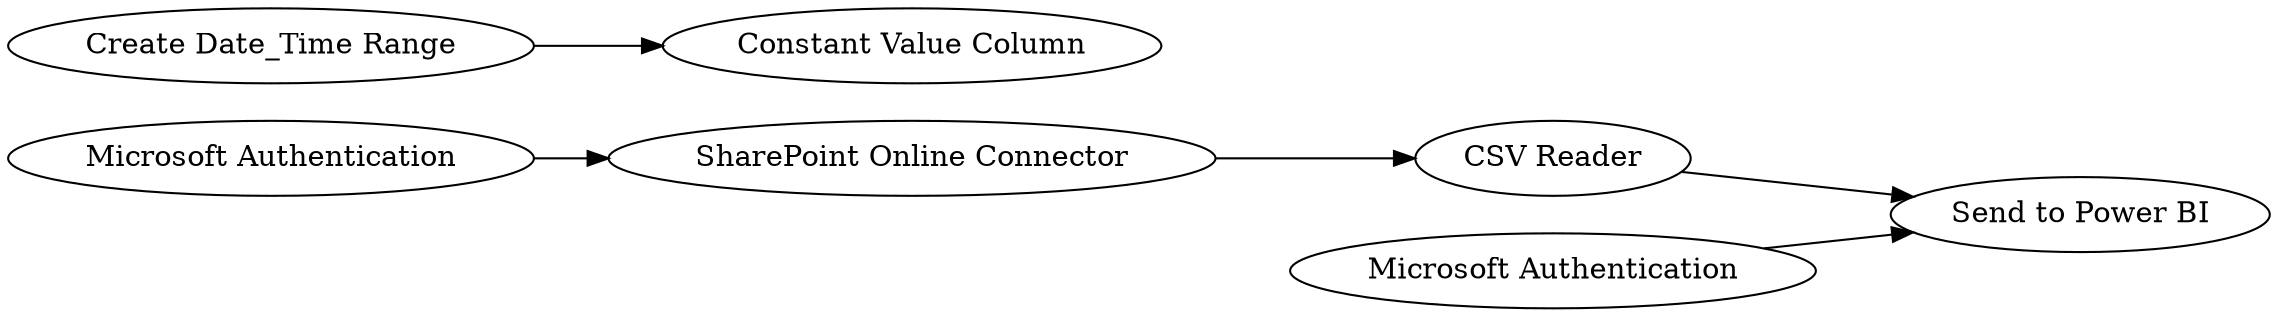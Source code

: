digraph {
	1 [label="Microsoft Authentication"]
	2 [label="SharePoint Online Connector"]
	4 [label="Create Date_Time Range"]
	5 [label="Constant Value Column"]
	6 [label="CSV Reader"]
	7 [label="Send to Power BI"]
	8 [label="Microsoft Authentication"]
	1 -> 2
	2 -> 6
	4 -> 5
	6 -> 7
	8 -> 7
	rankdir=LR
}
